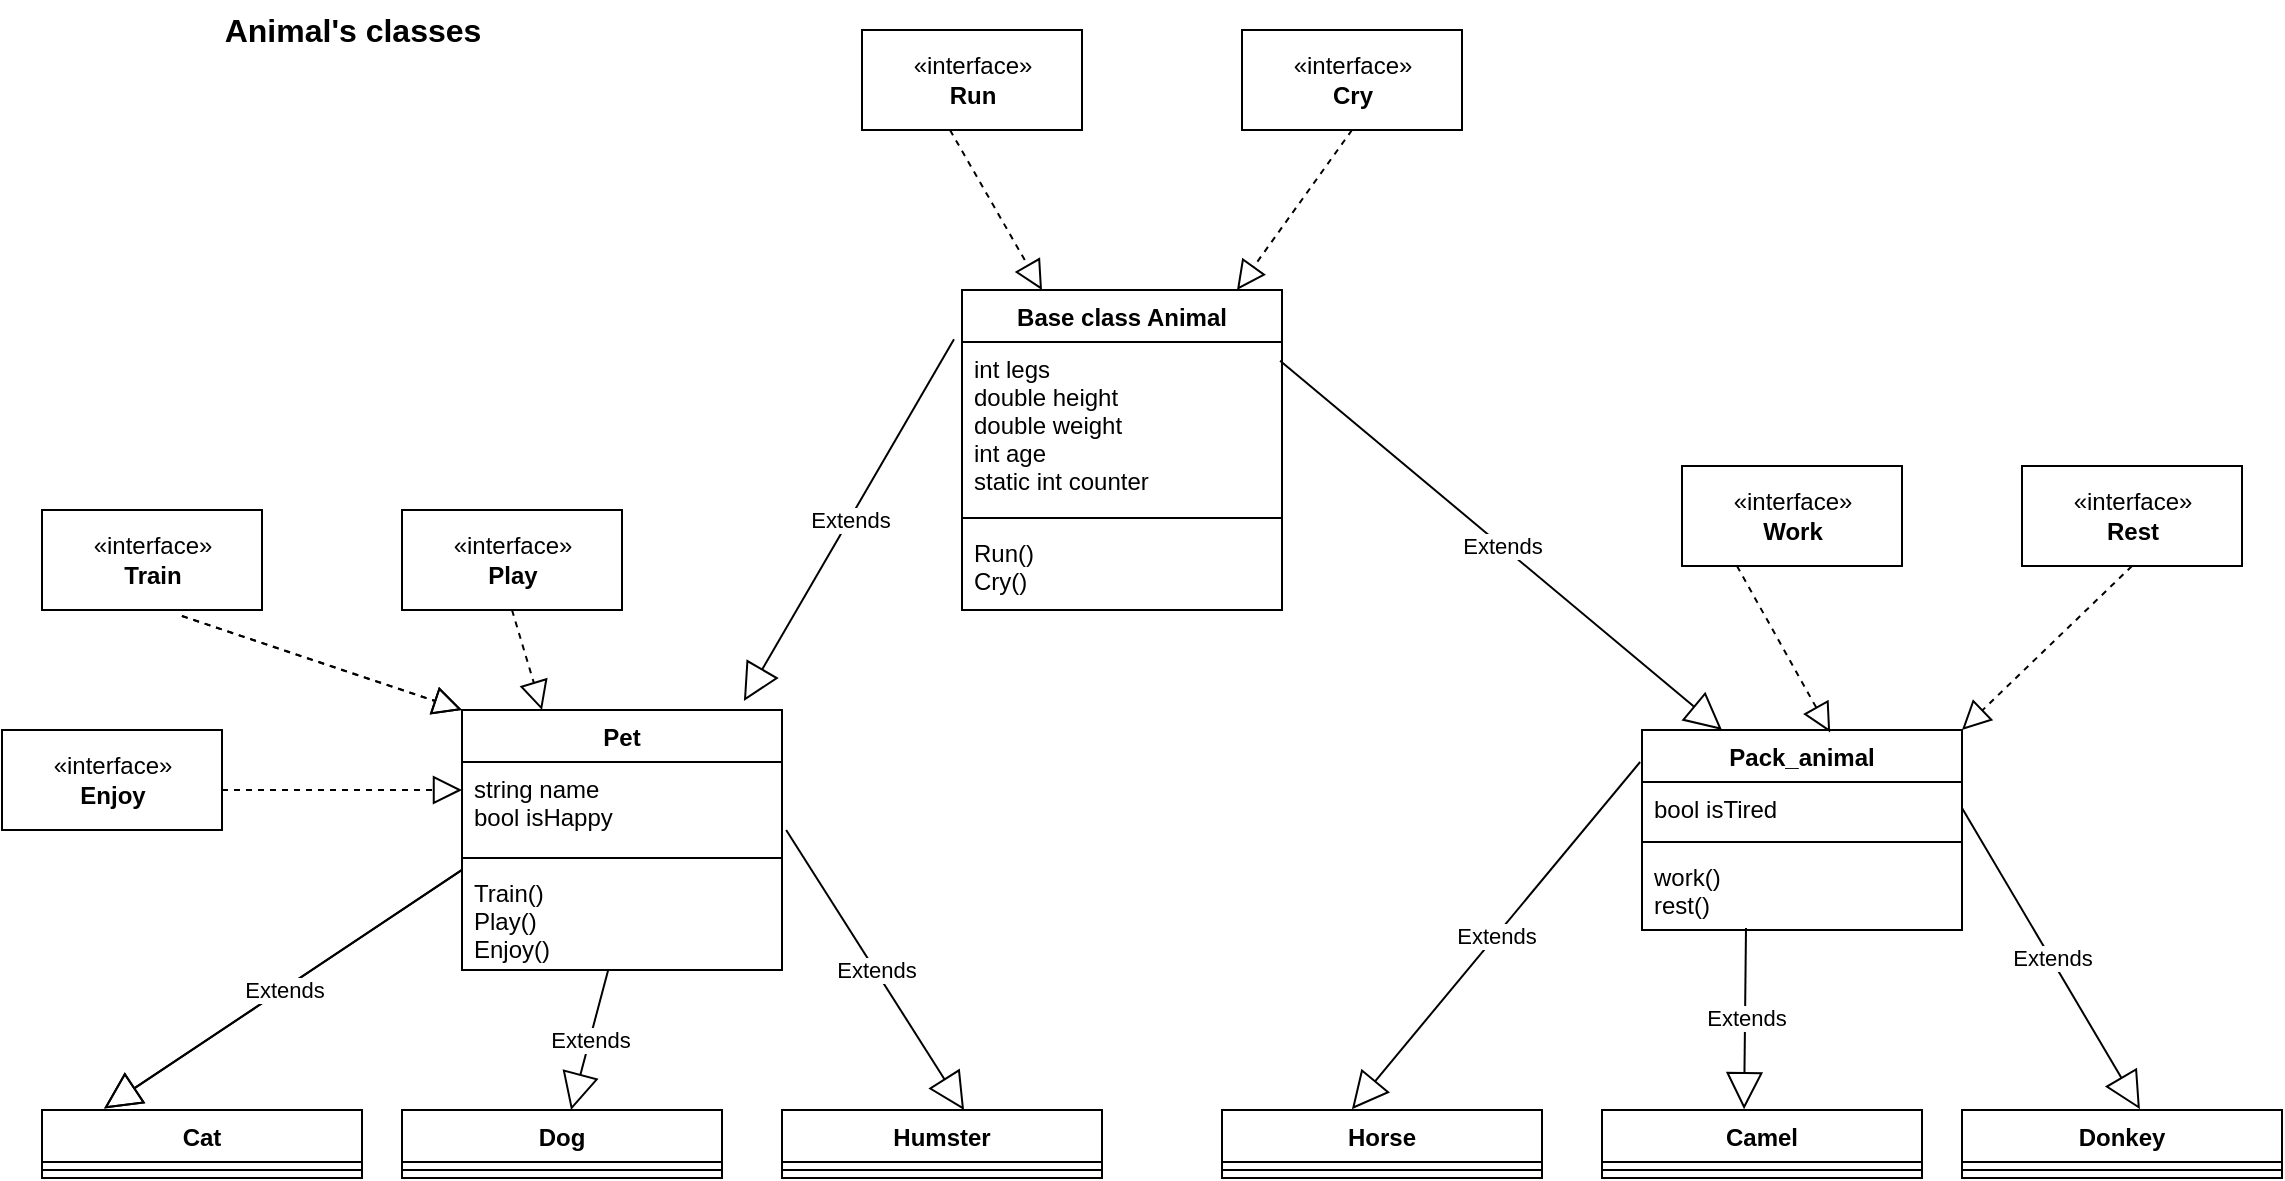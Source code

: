 <mxfile version="20.3.0" type="device"><diagram id="wcW7VIoKA2UCaE4BAKEs" name="Page-1"><mxGraphModel dx="1422" dy="865" grid="1" gridSize="10" guides="1" tooltips="1" connect="1" arrows="1" fold="1" page="1" pageScale="1" pageWidth="1169" pageHeight="1654" math="0" shadow="0"><root><mxCell id="0"/><mxCell id="1" parent="0"/><mxCell id="984UVSr5skYxLnDQuLPe-1" value="Base class Animal" style="swimlane;fontStyle=1;align=center;verticalAlign=top;childLayout=stackLayout;horizontal=1;startSize=26;horizontalStack=0;resizeParent=1;resizeParentMax=0;resizeLast=0;collapsible=1;marginBottom=0;" vertex="1" parent="1"><mxGeometry x="480" y="170" width="160" height="160" as="geometry"/></mxCell><mxCell id="984UVSr5skYxLnDQuLPe-2" value="int legs&#10;double height&#10;double weight&#10;int age&#10;static int counter" style="text;strokeColor=none;fillColor=none;align=left;verticalAlign=top;spacingLeft=4;spacingRight=4;overflow=hidden;rotatable=0;points=[[0,0.5],[1,0.5]];portConstraint=eastwest;" vertex="1" parent="984UVSr5skYxLnDQuLPe-1"><mxGeometry y="26" width="160" height="84" as="geometry"/></mxCell><mxCell id="984UVSr5skYxLnDQuLPe-3" value="" style="line;strokeWidth=1;fillColor=none;align=left;verticalAlign=middle;spacingTop=-1;spacingLeft=3;spacingRight=3;rotatable=0;labelPosition=right;points=[];portConstraint=eastwest;strokeColor=inherit;" vertex="1" parent="984UVSr5skYxLnDQuLPe-1"><mxGeometry y="110" width="160" height="8" as="geometry"/></mxCell><mxCell id="984UVSr5skYxLnDQuLPe-4" value="Run()&#10;Cry()" style="text;strokeColor=none;fillColor=none;align=left;verticalAlign=top;spacingLeft=4;spacingRight=4;overflow=hidden;rotatable=0;points=[[0,0.5],[1,0.5]];portConstraint=eastwest;" vertex="1" parent="984UVSr5skYxLnDQuLPe-1"><mxGeometry y="118" width="160" height="42" as="geometry"/></mxCell><mxCell id="984UVSr5skYxLnDQuLPe-5" value="«interface»&lt;br&gt;&lt;b&gt;Run&lt;/b&gt;" style="html=1;" vertex="1" parent="1"><mxGeometry x="430" y="40" width="110" height="50" as="geometry"/></mxCell><mxCell id="984UVSr5skYxLnDQuLPe-6" value="«interface»&lt;br&gt;&lt;b&gt;Cry&lt;/b&gt;" style="html=1;" vertex="1" parent="1"><mxGeometry x="620" y="40" width="110" height="50" as="geometry"/></mxCell><mxCell id="984UVSr5skYxLnDQuLPe-7" value="" style="endArrow=block;dashed=1;endFill=0;endSize=12;html=1;rounded=0;exitX=0.4;exitY=1;exitDx=0;exitDy=0;exitPerimeter=0;entryX=0.25;entryY=0;entryDx=0;entryDy=0;" edge="1" parent="1" source="984UVSr5skYxLnDQuLPe-5" target="984UVSr5skYxLnDQuLPe-1"><mxGeometry width="160" relative="1" as="geometry"><mxPoint x="500" y="440" as="sourcePoint"/><mxPoint x="660" y="440" as="targetPoint"/></mxGeometry></mxCell><mxCell id="984UVSr5skYxLnDQuLPe-8" value="" style="endArrow=block;dashed=1;endFill=0;endSize=12;html=1;rounded=0;exitX=0.5;exitY=1;exitDx=0;exitDy=0;" edge="1" parent="1" source="984UVSr5skYxLnDQuLPe-6" target="984UVSr5skYxLnDQuLPe-1"><mxGeometry width="160" relative="1" as="geometry"><mxPoint x="500" y="440" as="sourcePoint"/><mxPoint x="660" y="440" as="targetPoint"/></mxGeometry></mxCell><mxCell id="984UVSr5skYxLnDQuLPe-9" value="Pet" style="swimlane;fontStyle=1;align=center;verticalAlign=top;childLayout=stackLayout;horizontal=1;startSize=26;horizontalStack=0;resizeParent=1;resizeParentMax=0;resizeLast=0;collapsible=1;marginBottom=0;" vertex="1" parent="1"><mxGeometry x="230" y="380" width="160" height="130" as="geometry"/></mxCell><mxCell id="984UVSr5skYxLnDQuLPe-10" value="string name&#10;bool isHappy" style="text;strokeColor=none;fillColor=none;align=left;verticalAlign=top;spacingLeft=4;spacingRight=4;overflow=hidden;rotatable=0;points=[[0,0.5],[1,0.5]];portConstraint=eastwest;" vertex="1" parent="984UVSr5skYxLnDQuLPe-9"><mxGeometry y="26" width="160" height="44" as="geometry"/></mxCell><mxCell id="984UVSr5skYxLnDQuLPe-11" value="" style="line;strokeWidth=1;fillColor=none;align=left;verticalAlign=middle;spacingTop=-1;spacingLeft=3;spacingRight=3;rotatable=0;labelPosition=right;points=[];portConstraint=eastwest;strokeColor=inherit;" vertex="1" parent="984UVSr5skYxLnDQuLPe-9"><mxGeometry y="70" width="160" height="8" as="geometry"/></mxCell><mxCell id="984UVSr5skYxLnDQuLPe-12" value="Train()&#10;Play()&#10;Enjoy()" style="text;strokeColor=none;fillColor=none;align=left;verticalAlign=top;spacingLeft=4;spacingRight=4;overflow=hidden;rotatable=0;points=[[0,0.5],[1,0.5]];portConstraint=eastwest;" vertex="1" parent="984UVSr5skYxLnDQuLPe-9"><mxGeometry y="78" width="160" height="52" as="geometry"/></mxCell><mxCell id="984UVSr5skYxLnDQuLPe-13" value="Pack_animal" style="swimlane;fontStyle=1;align=center;verticalAlign=top;childLayout=stackLayout;horizontal=1;startSize=26;horizontalStack=0;resizeParent=1;resizeParentMax=0;resizeLast=0;collapsible=1;marginBottom=0;" vertex="1" parent="1"><mxGeometry x="820" y="390" width="160" height="100" as="geometry"/></mxCell><mxCell id="984UVSr5skYxLnDQuLPe-14" value="bool isTired" style="text;strokeColor=none;fillColor=none;align=left;verticalAlign=top;spacingLeft=4;spacingRight=4;overflow=hidden;rotatable=0;points=[[0,0.5],[1,0.5]];portConstraint=eastwest;" vertex="1" parent="984UVSr5skYxLnDQuLPe-13"><mxGeometry y="26" width="160" height="26" as="geometry"/></mxCell><mxCell id="984UVSr5skYxLnDQuLPe-15" value="" style="line;strokeWidth=1;fillColor=none;align=left;verticalAlign=middle;spacingTop=-1;spacingLeft=3;spacingRight=3;rotatable=0;labelPosition=right;points=[];portConstraint=eastwest;strokeColor=inherit;" vertex="1" parent="984UVSr5skYxLnDQuLPe-13"><mxGeometry y="52" width="160" height="8" as="geometry"/></mxCell><mxCell id="984UVSr5skYxLnDQuLPe-16" value="work()&#10;rest()" style="text;strokeColor=none;fillColor=none;align=left;verticalAlign=top;spacingLeft=4;spacingRight=4;overflow=hidden;rotatable=0;points=[[0,0.5],[1,0.5]];portConstraint=eastwest;" vertex="1" parent="984UVSr5skYxLnDQuLPe-13"><mxGeometry y="60" width="160" height="40" as="geometry"/></mxCell><mxCell id="984UVSr5skYxLnDQuLPe-17" value="Extends" style="endArrow=block;endSize=16;endFill=0;html=1;rounded=0;exitX=-0.025;exitY=0.154;exitDx=0;exitDy=0;entryX=0.881;entryY=-0.035;entryDx=0;entryDy=0;entryPerimeter=0;exitPerimeter=0;" edge="1" parent="1" source="984UVSr5skYxLnDQuLPe-1" target="984UVSr5skYxLnDQuLPe-9"><mxGeometry width="160" relative="1" as="geometry"><mxPoint x="500" y="440" as="sourcePoint"/><mxPoint x="660" y="440" as="targetPoint"/></mxGeometry></mxCell><mxCell id="984UVSr5skYxLnDQuLPe-18" value="Extends" style="endArrow=block;endSize=16;endFill=0;html=1;rounded=0;exitX=0.994;exitY=0.111;exitDx=0;exitDy=0;exitPerimeter=0;entryX=0.25;entryY=0;entryDx=0;entryDy=0;" edge="1" parent="1" source="984UVSr5skYxLnDQuLPe-2" target="984UVSr5skYxLnDQuLPe-13"><mxGeometry width="160" relative="1" as="geometry"><mxPoint x="790" y="370" as="sourcePoint"/><mxPoint x="680" y="450" as="targetPoint"/></mxGeometry></mxCell><mxCell id="984UVSr5skYxLnDQuLPe-19" value="«interface»&lt;br&gt;&lt;b&gt;Train&lt;/b&gt;" style="html=1;" vertex="1" parent="1"><mxGeometry x="20" y="280" width="110" height="50" as="geometry"/></mxCell><mxCell id="984UVSr5skYxLnDQuLPe-20" value="«interface»&lt;br&gt;&lt;b&gt;Play&lt;/b&gt;" style="html=1;" vertex="1" parent="1"><mxGeometry x="200" y="280" width="110" height="50" as="geometry"/></mxCell><mxCell id="984UVSr5skYxLnDQuLPe-21" value="«interface»&lt;br&gt;&lt;b&gt;Enjoy&lt;/b&gt;" style="html=1;" vertex="1" parent="1"><mxGeometry y="390" width="110" height="50" as="geometry"/></mxCell><mxCell id="984UVSr5skYxLnDQuLPe-22" value="" style="endArrow=block;dashed=1;endFill=0;endSize=12;html=1;rounded=0;" edge="1" parent="1"><mxGeometry width="160" relative="1" as="geometry"><mxPoint x="110" y="420" as="sourcePoint"/><mxPoint x="230" y="420" as="targetPoint"/></mxGeometry></mxCell><mxCell id="984UVSr5skYxLnDQuLPe-23" value="" style="endArrow=block;dashed=1;endFill=0;endSize=12;html=1;rounded=0;exitX=0.636;exitY=1.06;exitDx=0;exitDy=0;exitPerimeter=0;entryX=0;entryY=0;entryDx=0;entryDy=0;" edge="1" parent="1" source="984UVSr5skYxLnDQuLPe-19" target="984UVSr5skYxLnDQuLPe-9"><mxGeometry width="160" relative="1" as="geometry"><mxPoint x="90" y="360" as="sourcePoint"/><mxPoint x="210" y="360" as="targetPoint"/></mxGeometry></mxCell><mxCell id="984UVSr5skYxLnDQuLPe-24" value="" style="endArrow=block;dashed=1;endFill=0;endSize=12;html=1;rounded=0;exitX=0.636;exitY=1.06;exitDx=0;exitDy=0;exitPerimeter=0;entryX=0;entryY=0;entryDx=0;entryDy=0;" edge="1" parent="1" source="984UVSr5skYxLnDQuLPe-19" target="984UVSr5skYxLnDQuLPe-9"><mxGeometry width="160" relative="1" as="geometry"><mxPoint x="89.96" y="333" as="sourcePoint"/><mxPoint x="230" y="380" as="targetPoint"/><Array as="points"><mxPoint x="170" y="360"/></Array></mxGeometry></mxCell><mxCell id="984UVSr5skYxLnDQuLPe-27" value="" style="endArrow=block;dashed=1;endFill=0;endSize=12;html=1;rounded=0;exitX=0.5;exitY=1;exitDx=0;exitDy=0;entryX=0.25;entryY=0;entryDx=0;entryDy=0;" edge="1" parent="1" source="984UVSr5skYxLnDQuLPe-20" target="984UVSr5skYxLnDQuLPe-9"><mxGeometry width="160" relative="1" as="geometry"><mxPoint x="470" y="440" as="sourcePoint"/><mxPoint x="630" y="440" as="targetPoint"/></mxGeometry></mxCell><mxCell id="984UVSr5skYxLnDQuLPe-28" value="«interface»&lt;br&gt;&lt;b&gt;Work&lt;/b&gt;" style="html=1;" vertex="1" parent="1"><mxGeometry x="840" y="258" width="110" height="50" as="geometry"/></mxCell><mxCell id="984UVSr5skYxLnDQuLPe-29" value="«interface»&lt;br&gt;&lt;b&gt;Rest&lt;/b&gt;" style="html=1;" vertex="1" parent="1"><mxGeometry x="1010" y="258" width="110" height="50" as="geometry"/></mxCell><mxCell id="984UVSr5skYxLnDQuLPe-30" value="" style="endArrow=block;dashed=1;endFill=0;endSize=12;html=1;rounded=0;exitX=0.25;exitY=1;exitDx=0;exitDy=0;entryX=0.588;entryY=0.012;entryDx=0;entryDy=0;entryPerimeter=0;" edge="1" parent="1" source="984UVSr5skYxLnDQuLPe-28" target="984UVSr5skYxLnDQuLPe-13"><mxGeometry width="160" relative="1" as="geometry"><mxPoint x="890" y="520" as="sourcePoint"/><mxPoint x="1050" y="520" as="targetPoint"/></mxGeometry></mxCell><mxCell id="984UVSr5skYxLnDQuLPe-31" value="" style="endArrow=block;dashed=1;endFill=0;endSize=12;html=1;rounded=0;exitX=0.5;exitY=1;exitDx=0;exitDy=0;entryX=1;entryY=0;entryDx=0;entryDy=0;" edge="1" parent="1" source="984UVSr5skYxLnDQuLPe-29" target="984UVSr5skYxLnDQuLPe-13"><mxGeometry width="160" relative="1" as="geometry"><mxPoint x="1040" y="460" as="sourcePoint"/><mxPoint x="1200" y="460" as="targetPoint"/></mxGeometry></mxCell><mxCell id="984UVSr5skYxLnDQuLPe-32" value="Cat" style="swimlane;fontStyle=1;align=center;verticalAlign=top;childLayout=stackLayout;horizontal=1;startSize=26;horizontalStack=0;resizeParent=1;resizeParentMax=0;resizeLast=0;collapsible=1;marginBottom=0;" vertex="1" parent="1"><mxGeometry x="20" y="580" width="160" height="34" as="geometry"/></mxCell><mxCell id="984UVSr5skYxLnDQuLPe-34" value="" style="line;strokeWidth=1;fillColor=none;align=left;verticalAlign=middle;spacingTop=-1;spacingLeft=3;spacingRight=3;rotatable=0;labelPosition=right;points=[];portConstraint=eastwest;strokeColor=inherit;" vertex="1" parent="984UVSr5skYxLnDQuLPe-32"><mxGeometry y="26" width="160" height="8" as="geometry"/></mxCell><mxCell id="984UVSr5skYxLnDQuLPe-36" value="Dog" style="swimlane;fontStyle=1;align=center;verticalAlign=top;childLayout=stackLayout;horizontal=1;startSize=26;horizontalStack=0;resizeParent=1;resizeParentMax=0;resizeLast=0;collapsible=1;marginBottom=0;" vertex="1" parent="1"><mxGeometry x="200" y="580" width="160" height="34" as="geometry"/></mxCell><mxCell id="984UVSr5skYxLnDQuLPe-38" value="" style="line;strokeWidth=1;fillColor=none;align=left;verticalAlign=middle;spacingTop=-1;spacingLeft=3;spacingRight=3;rotatable=0;labelPosition=right;points=[];portConstraint=eastwest;strokeColor=inherit;" vertex="1" parent="984UVSr5skYxLnDQuLPe-36"><mxGeometry y="26" width="160" height="8" as="geometry"/></mxCell><mxCell id="984UVSr5skYxLnDQuLPe-40" value="Humster" style="swimlane;fontStyle=1;align=center;verticalAlign=top;childLayout=stackLayout;horizontal=1;startSize=26;horizontalStack=0;resizeParent=1;resizeParentMax=0;resizeLast=0;collapsible=1;marginBottom=0;" vertex="1" parent="1"><mxGeometry x="390" y="580" width="160" height="34" as="geometry"/></mxCell><mxCell id="984UVSr5skYxLnDQuLPe-42" value="" style="line;strokeWidth=1;fillColor=none;align=left;verticalAlign=middle;spacingTop=-1;spacingLeft=3;spacingRight=3;rotatable=0;labelPosition=right;points=[];portConstraint=eastwest;strokeColor=inherit;" vertex="1" parent="984UVSr5skYxLnDQuLPe-40"><mxGeometry y="26" width="160" height="8" as="geometry"/></mxCell><mxCell id="984UVSr5skYxLnDQuLPe-45" value="Extends" style="endArrow=block;endSize=16;endFill=0;html=1;rounded=0;entryX=0.194;entryY=-0.023;entryDx=0;entryDy=0;entryPerimeter=0;exitX=0;exitY=0.038;exitDx=0;exitDy=0;exitPerimeter=0;" edge="1" parent="1" source="984UVSr5skYxLnDQuLPe-12" target="984UVSr5skYxLnDQuLPe-32"><mxGeometry width="160" relative="1" as="geometry"><mxPoint x="80" y="510" as="sourcePoint"/><mxPoint x="240" y="510" as="targetPoint"/></mxGeometry></mxCell><mxCell id="984UVSr5skYxLnDQuLPe-46" value="Extends" style="endArrow=block;endSize=16;endFill=0;html=1;rounded=0;entryX=0.194;entryY=-0.023;entryDx=0;entryDy=0;entryPerimeter=0;exitX=0;exitY=0.038;exitDx=0;exitDy=0;exitPerimeter=0;" edge="1" parent="1" source="984UVSr5skYxLnDQuLPe-12" target="984UVSr5skYxLnDQuLPe-32"><mxGeometry width="160" relative="1" as="geometry"><mxPoint x="230" y="459.976" as="sourcePoint"/><mxPoint x="51.04" y="578.022" as="targetPoint"/><Array as="points"><mxPoint x="170" y="500"/></Array></mxGeometry></mxCell><mxCell id="984UVSr5skYxLnDQuLPe-47" value="Extends" style="endArrow=block;endSize=16;endFill=0;html=1;rounded=0;" edge="1" parent="1" source="984UVSr5skYxLnDQuLPe-12" target="984UVSr5skYxLnDQuLPe-36"><mxGeometry width="160" relative="1" as="geometry"><mxPoint x="200" y="760" as="sourcePoint"/><mxPoint x="360" y="760" as="targetPoint"/></mxGeometry></mxCell><mxCell id="984UVSr5skYxLnDQuLPe-48" value="Extends" style="endArrow=block;endSize=16;endFill=0;html=1;rounded=0;exitX=1.013;exitY=0.773;exitDx=0;exitDy=0;exitPerimeter=0;entryX=0.569;entryY=0;entryDx=0;entryDy=0;entryPerimeter=0;" edge="1" parent="1" source="984UVSr5skYxLnDQuLPe-10" target="984UVSr5skYxLnDQuLPe-40"><mxGeometry width="160" relative="1" as="geometry"><mxPoint x="480" y="500" as="sourcePoint"/><mxPoint x="640" y="500" as="targetPoint"/></mxGeometry></mxCell><mxCell id="984UVSr5skYxLnDQuLPe-49" value="Horse" style="swimlane;fontStyle=1;align=center;verticalAlign=top;childLayout=stackLayout;horizontal=1;startSize=26;horizontalStack=0;resizeParent=1;resizeParentMax=0;resizeLast=0;collapsible=1;marginBottom=0;" vertex="1" parent="1"><mxGeometry x="610" y="580" width="160" height="34" as="geometry"/></mxCell><mxCell id="984UVSr5skYxLnDQuLPe-51" value="" style="line;strokeWidth=1;fillColor=none;align=left;verticalAlign=middle;spacingTop=-1;spacingLeft=3;spacingRight=3;rotatable=0;labelPosition=right;points=[];portConstraint=eastwest;strokeColor=inherit;" vertex="1" parent="984UVSr5skYxLnDQuLPe-49"><mxGeometry y="26" width="160" height="8" as="geometry"/></mxCell><mxCell id="984UVSr5skYxLnDQuLPe-53" value="Camel" style="swimlane;fontStyle=1;align=center;verticalAlign=top;childLayout=stackLayout;horizontal=1;startSize=26;horizontalStack=0;resizeParent=1;resizeParentMax=0;resizeLast=0;collapsible=1;marginBottom=0;" vertex="1" parent="1"><mxGeometry x="800" y="580" width="160" height="34" as="geometry"/></mxCell><mxCell id="984UVSr5skYxLnDQuLPe-55" value="" style="line;strokeWidth=1;fillColor=none;align=left;verticalAlign=middle;spacingTop=-1;spacingLeft=3;spacingRight=3;rotatable=0;labelPosition=right;points=[];portConstraint=eastwest;strokeColor=inherit;" vertex="1" parent="984UVSr5skYxLnDQuLPe-53"><mxGeometry y="26" width="160" height="8" as="geometry"/></mxCell><mxCell id="984UVSr5skYxLnDQuLPe-57" value="Donkey" style="swimlane;fontStyle=1;align=center;verticalAlign=top;childLayout=stackLayout;horizontal=1;startSize=26;horizontalStack=0;resizeParent=1;resizeParentMax=0;resizeLast=0;collapsible=1;marginBottom=0;" vertex="1" parent="1"><mxGeometry x="980" y="580" width="160" height="34" as="geometry"/></mxCell><mxCell id="984UVSr5skYxLnDQuLPe-59" value="" style="line;strokeWidth=1;fillColor=none;align=left;verticalAlign=middle;spacingTop=-1;spacingLeft=3;spacingRight=3;rotatable=0;labelPosition=right;points=[];portConstraint=eastwest;strokeColor=inherit;" vertex="1" parent="984UVSr5skYxLnDQuLPe-57"><mxGeometry y="26" width="160" height="8" as="geometry"/></mxCell><mxCell id="984UVSr5skYxLnDQuLPe-61" value="Extends" style="endArrow=block;endSize=16;endFill=0;html=1;rounded=0;exitX=-0.006;exitY=0.16;exitDx=0;exitDy=0;exitPerimeter=0;entryX=0.406;entryY=-0.012;entryDx=0;entryDy=0;entryPerimeter=0;" edge="1" parent="1" source="984UVSr5skYxLnDQuLPe-13" target="984UVSr5skYxLnDQuLPe-49"><mxGeometry width="160" relative="1" as="geometry"><mxPoint x="530" y="460" as="sourcePoint"/><mxPoint x="690" y="460" as="targetPoint"/></mxGeometry></mxCell><mxCell id="984UVSr5skYxLnDQuLPe-62" value="Extends" style="endArrow=block;endSize=16;endFill=0;html=1;rounded=0;exitX=0.325;exitY=0.975;exitDx=0;exitDy=0;exitPerimeter=0;entryX=0.444;entryY=-0.012;entryDx=0;entryDy=0;entryPerimeter=0;" edge="1" parent="1" source="984UVSr5skYxLnDQuLPe-16" target="984UVSr5skYxLnDQuLPe-53"><mxGeometry width="160" relative="1" as="geometry"><mxPoint x="800" y="720" as="sourcePoint"/><mxPoint x="960" y="720" as="targetPoint"/></mxGeometry></mxCell><mxCell id="984UVSr5skYxLnDQuLPe-63" value="Extends" style="endArrow=block;endSize=16;endFill=0;html=1;rounded=0;exitX=1;exitY=0.5;exitDx=0;exitDy=0;entryX=0.556;entryY=-0.012;entryDx=0;entryDy=0;entryPerimeter=0;" edge="1" parent="1" source="984UVSr5skYxLnDQuLPe-14" target="984UVSr5skYxLnDQuLPe-57"><mxGeometry width="160" relative="1" as="geometry"><mxPoint x="950" y="750" as="sourcePoint"/><mxPoint x="1110" y="750" as="targetPoint"/></mxGeometry></mxCell><mxCell id="984UVSr5skYxLnDQuLPe-64" value="Animal's classes" style="text;html=1;align=center;verticalAlign=middle;resizable=0;points=[];autosize=1;strokeColor=none;fillColor=none;fontSize=16;fontStyle=1" vertex="1" parent="1"><mxGeometry x="100" y="25" width="150" height="30" as="geometry"/></mxCell></root></mxGraphModel></diagram></mxfile>